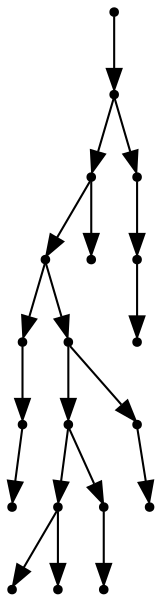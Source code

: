 digraph {
  19 [shape=point];
  18 [shape=point];
  14 [shape=point];
  12 [shape=point];
  2 [shape=point];
  1 [shape=point];
  0 [shape=point];
  11 [shape=point];
  8 [shape=point];
  5 [shape=point];
  3 [shape=point];
  4 [shape=point];
  7 [shape=point];
  6 [shape=point];
  10 [shape=point];
  9 [shape=point];
  13 [shape=point];
  17 [shape=point];
  16 [shape=point];
  15 [shape=point];
19 -> 18;
18 -> 14;
14 -> 12;
12 -> 2;
2 -> 1;
1 -> 0;
12 -> 11;
11 -> 8;
8 -> 5;
5 -> 3;
5 -> 4;
8 -> 7;
7 -> 6;
11 -> 10;
10 -> 9;
14 -> 13;
18 -> 17;
17 -> 16;
16 -> 15;
}
